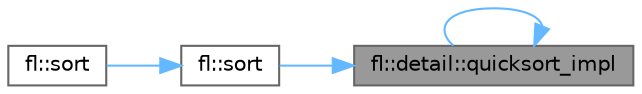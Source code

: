 digraph "fl::detail::quicksort_impl"
{
 // INTERACTIVE_SVG=YES
 // LATEX_PDF_SIZE
  bgcolor="transparent";
  edge [fontname=Helvetica,fontsize=10,labelfontname=Helvetica,labelfontsize=10];
  node [fontname=Helvetica,fontsize=10,shape=box,height=0.2,width=0.4];
  rankdir="RL";
  Node1 [id="Node000001",label="fl::detail::quicksort_impl",height=0.2,width=0.4,color="gray40", fillcolor="grey60", style="filled", fontcolor="black",tooltip=" "];
  Node1 -> Node1 [id="edge1_Node000001_Node000001",dir="back",color="steelblue1",style="solid",tooltip=" "];
  Node1 -> Node2 [id="edge2_Node000001_Node000002",dir="back",color="steelblue1",style="solid",tooltip=" "];
  Node2 [id="Node000002",label="fl::sort",height=0.2,width=0.4,color="grey40", fillcolor="white", style="filled",URL="$d4/d36/namespacefl_abfdc16d721df0c5970fede0c4e4c04ba.html#abfdc16d721df0c5970fede0c4e4c04ba",tooltip=" "];
  Node2 -> Node3 [id="edge3_Node000002_Node000003",dir="back",color="steelblue1",style="solid",tooltip=" "];
  Node3 [id="Node000003",label="fl::sort",height=0.2,width=0.4,color="grey40", fillcolor="white", style="filled",URL="$d4/d36/namespacefl_adf614e2e0e1f94ed196d7345a4a1fa96.html#adf614e2e0e1f94ed196d7345a4a1fa96",tooltip=" "];
}
